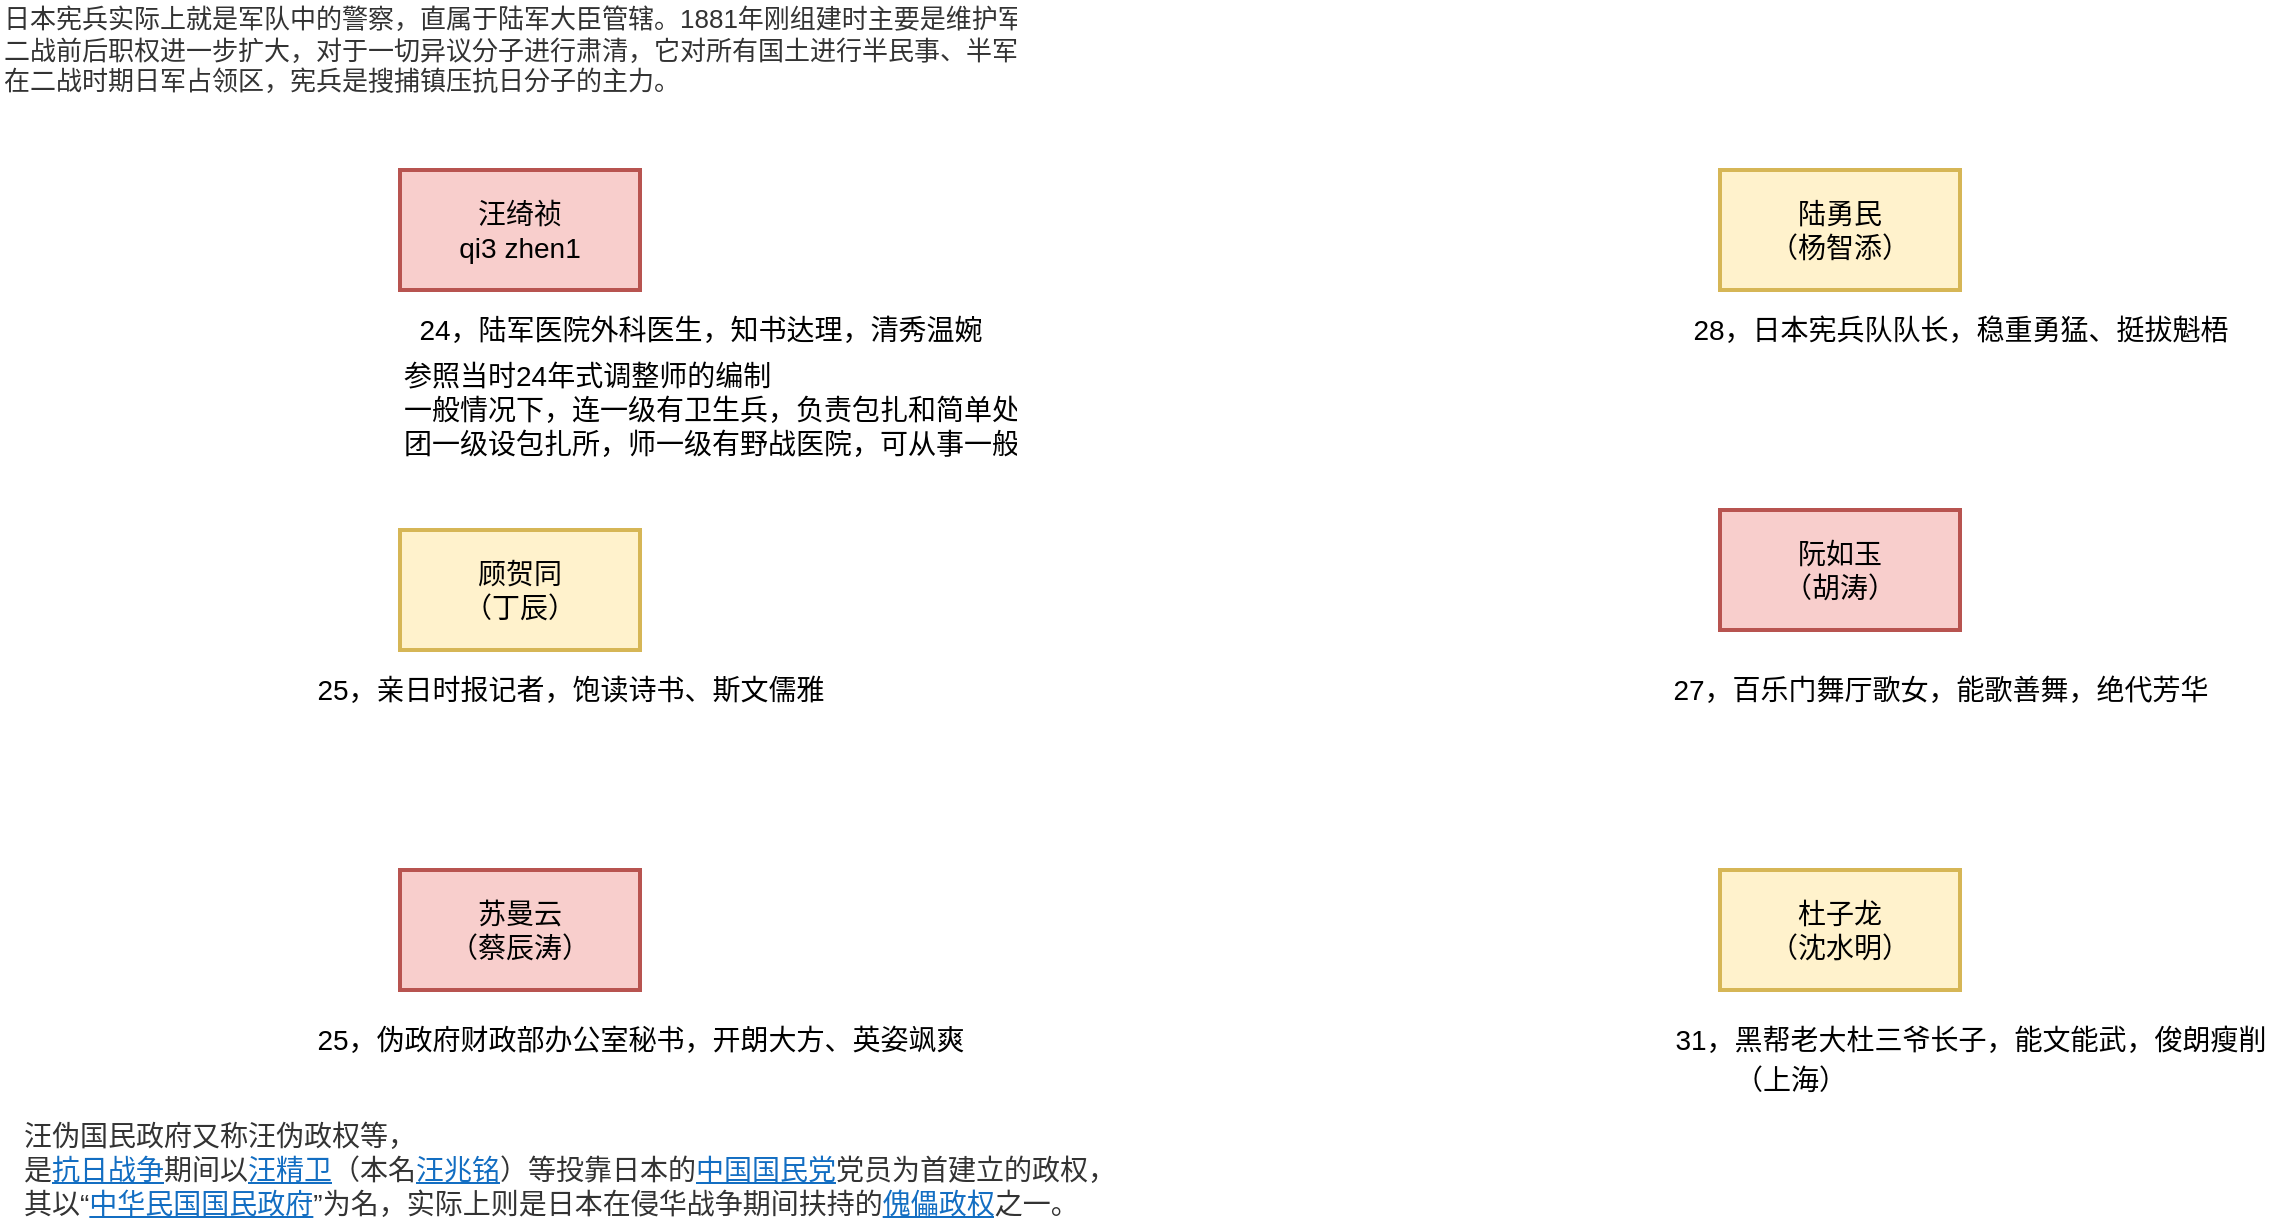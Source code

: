 <mxfile version="14.6.11" type="github">
  <diagram id="J1PslAN6FnOvginsfLQC" name="Page-1">
    <mxGraphModel dx="2249" dy="771" grid="1" gridSize="10" guides="1" tooltips="1" connect="1" arrows="1" fold="1" page="1" pageScale="1" pageWidth="827" pageHeight="1169" math="0" shadow="0">
      <root>
        <mxCell id="0" />
        <mxCell id="1" parent="0" />
        <mxCell id="yMSGGpOBPpIk3I2XdFV3-1" value="汪绮祯&lt;br style=&quot;font-size: 14px;&quot;&gt;qi3 zhen1" style="whiteSpace=wrap;html=1;fontSize=14;fillColor=#f8cecc;strokeColor=#b85450;strokeWidth=2;" vertex="1" parent="1">
          <mxGeometry x="-180" y="160" width="120" height="60" as="geometry" />
        </mxCell>
        <mxCell id="yMSGGpOBPpIk3I2XdFV3-2" value="顾贺同&lt;br&gt;（丁辰）" style="rounded=0;whiteSpace=wrap;html=1;fontSize=14;strokeWidth=2;fillColor=#fff2cc;strokeColor=#d6b656;" vertex="1" parent="1">
          <mxGeometry x="-180" y="340" width="120" height="60" as="geometry" />
        </mxCell>
        <mxCell id="yMSGGpOBPpIk3I2XdFV3-3" value="24，陆军医院外科医生，知书达理，清秀温婉" style="text;html=1;align=center;verticalAlign=middle;resizable=0;points=[];autosize=1;strokeColor=none;fontSize=14;" vertex="1" parent="1">
          <mxGeometry x="-180" y="230" width="300" height="20" as="geometry" />
        </mxCell>
        <mxCell id="yMSGGpOBPpIk3I2XdFV3-4" value="25，亲日时报记者，饱读诗书、斯文儒雅" style="text;html=1;align=center;verticalAlign=middle;resizable=0;points=[];autosize=1;strokeColor=none;fontSize=14;" vertex="1" parent="1">
          <mxGeometry x="-230" y="410" width="270" height="20" as="geometry" />
        </mxCell>
        <mxCell id="yMSGGpOBPpIk3I2XdFV3-5" value="苏曼云&lt;br&gt;（蔡辰涛）" style="rounded=0;whiteSpace=wrap;html=1;fontSize=14;strokeWidth=2;fillColor=#f8cecc;strokeColor=#b85450;" vertex="1" parent="1">
          <mxGeometry x="-180" y="510" width="120" height="60" as="geometry" />
        </mxCell>
        <mxCell id="yMSGGpOBPpIk3I2XdFV3-6" value="25，伪政府财政部办公室秘书，开朗大方、英姿飒爽" style="text;html=1;align=center;verticalAlign=middle;resizable=0;points=[];autosize=1;strokeColor=none;fontSize=14;" vertex="1" parent="1">
          <mxGeometry x="-230" y="585" width="340" height="20" as="geometry" />
        </mxCell>
        <mxCell id="yMSGGpOBPpIk3I2XdFV3-7" value="陆勇民&lt;br&gt;（杨智添）" style="rounded=0;whiteSpace=wrap;html=1;fontSize=14;strokeWidth=2;fillColor=#fff2cc;strokeColor=#d6b656;" vertex="1" parent="1">
          <mxGeometry x="480" y="160" width="120" height="60" as="geometry" />
        </mxCell>
        <mxCell id="yMSGGpOBPpIk3I2XdFV3-8" value="28，日本宪兵队队长，稳重勇猛、挺拔魁梧" style="text;html=1;align=center;verticalAlign=middle;resizable=0;points=[];autosize=1;strokeColor=none;fontSize=14;" vertex="1" parent="1">
          <mxGeometry x="460" y="230" width="280" height="20" as="geometry" />
        </mxCell>
        <mxCell id="yMSGGpOBPpIk3I2XdFV3-9" value="阮如玉&lt;br&gt;（胡涛）" style="rounded=0;whiteSpace=wrap;html=1;fontSize=14;strokeWidth=2;fillColor=#f8cecc;strokeColor=#b85450;" vertex="1" parent="1">
          <mxGeometry x="480" y="330" width="120" height="60" as="geometry" />
        </mxCell>
        <mxCell id="yMSGGpOBPpIk3I2XdFV3-11" value="&lt;span style=&quot;color: rgb(51, 51, 51); font-family: arial; font-size: 13px; background-color: rgb(255, 255, 255);&quot;&gt;日本宪兵实际上就是军队中的警察，直属于陆军大臣管辖。1881年刚组建时主要是维护军纪，&lt;br style=&quot;font-size: 13px;&quot;&gt;二战前后职权进一步扩大，对于一切异议分子进行肃清，它对所有国土进行半民事、半军事的监视。&lt;br style=&quot;font-size: 13px;&quot;&gt;在二战时期日军占领区，宪兵是搜捕镇压抗日分子的主力。&lt;/span&gt;" style="text;html=1;align=left;verticalAlign=middle;resizable=0;points=[];autosize=1;strokeColor=none;fontSize=13;" vertex="1" parent="1">
          <mxGeometry x="-380" y="75" width="590" height="50" as="geometry" />
        </mxCell>
        <mxCell id="yMSGGpOBPpIk3I2XdFV3-12" value="27，百乐门舞厅歌女，能歌善舞，绝代芳华" style="text;html=1;align=center;verticalAlign=middle;resizable=0;points=[];autosize=1;strokeColor=none;fontSize=14;" vertex="1" parent="1">
          <mxGeometry x="450" y="410" width="280" height="20" as="geometry" />
        </mxCell>
        <mxCell id="yMSGGpOBPpIk3I2XdFV3-15" value="&lt;div&gt;参照当时24年式调整师的编制&lt;/div&gt;&lt;div&gt;一般情况下，连一级有卫生兵，负责包扎和简单处理，会配几个民夫负责伤员后送&lt;/div&gt;&lt;div&gt;团一级设包扎所，师一级有野战医院，可从事一般手术&lt;/div&gt;" style="text;html=1;align=left;verticalAlign=middle;resizable=0;points=[];autosize=1;strokeColor=none;fontSize=14;" vertex="1" parent="1">
          <mxGeometry x="-180" y="250" width="520" height="60" as="geometry" />
        </mxCell>
        <mxCell id="yMSGGpOBPpIk3I2XdFV3-16" value="杜子龙&lt;br&gt;（沈水明）" style="rounded=0;whiteSpace=wrap;html=1;fontSize=14;strokeWidth=2;fillColor=#fff2cc;strokeColor=#d6b656;" vertex="1" parent="1">
          <mxGeometry x="480" y="510" width="120" height="60" as="geometry" />
        </mxCell>
        <mxCell id="yMSGGpOBPpIk3I2XdFV3-17" value="31，黑帮老大杜三爷长子，能文能武，俊朗瘦削" style="text;html=1;align=center;verticalAlign=middle;resizable=0;points=[];autosize=1;strokeColor=none;fontSize=14;" vertex="1" parent="1">
          <mxGeometry x="450" y="585" width="310" height="20" as="geometry" />
        </mxCell>
        <mxCell id="yMSGGpOBPpIk3I2XdFV3-18" value="（上海）" style="text;html=1;align=center;verticalAlign=middle;resizable=0;points=[];autosize=1;strokeColor=none;fontSize=14;" vertex="1" parent="1">
          <mxGeometry x="480" y="605" width="70" height="20" as="geometry" />
        </mxCell>
        <mxCell id="yMSGGpOBPpIk3I2XdFV3-19" value="&lt;span style=&quot;color: rgb(51 , 51 , 51) ; font-family: &amp;quot;arial&amp;quot; , , sans-serif ; text-indent: 28px ; background-color: rgb(255 , 255 , 255)&quot;&gt;汪伪国民政府又称汪伪政权等，&lt;br&gt;是&lt;/span&gt;&lt;a target=&quot;_blank&quot; href=&quot;https://baike.baidu.com/item/%E6%8A%97%E6%97%A5%E6%88%98%E4%BA%89/128498&quot; style=&quot;color: rgb(19 , 110 , 194) ; font-family: &amp;quot;arial&amp;quot; , , sans-serif ; text-indent: 28px ; background-color: rgb(255 , 255 , 255)&quot;&gt;抗日战争&lt;/a&gt;&lt;span style=&quot;color: rgb(51 , 51 , 51) ; font-family: &amp;quot;arial&amp;quot; , , sans-serif ; text-indent: 28px ; background-color: rgb(255 , 255 , 255)&quot;&gt;期间以&lt;/span&gt;&lt;a target=&quot;_blank&quot; href=&quot;https://baike.baidu.com/item/%E6%B1%AA%E7%B2%BE%E5%8D%AB/739510&quot; style=&quot;color: rgb(19 , 110 , 194) ; font-family: &amp;quot;arial&amp;quot; , , sans-serif ; text-indent: 28px ; background-color: rgb(255 , 255 , 255)&quot;&gt;汪精卫&lt;/a&gt;&lt;span style=&quot;color: rgb(51 , 51 , 51) ; font-family: &amp;quot;arial&amp;quot; , , sans-serif ; text-indent: 28px ; background-color: rgb(255 , 255 , 255)&quot;&gt;（本名&lt;/span&gt;&lt;a target=&quot;_blank&quot; href=&quot;https://baike.baidu.com/item/%E6%B1%AA%E5%85%86%E9%93%AD/424458&quot; style=&quot;color: rgb(19 , 110 , 194) ; font-family: &amp;quot;arial&amp;quot; , , sans-serif ; text-indent: 28px ; background-color: rgb(255 , 255 , 255)&quot;&gt;汪兆铭&lt;/a&gt;&lt;span style=&quot;color: rgb(51 , 51 , 51) ; font-family: &amp;quot;arial&amp;quot; , , sans-serif ; text-indent: 28px ; background-color: rgb(255 , 255 , 255)&quot;&gt;）等投靠日本的&lt;/span&gt;&lt;a target=&quot;_blank&quot; href=&quot;https://baike.baidu.com/item/%E4%B8%AD%E5%9B%BD%E5%9B%BD%E6%B0%91%E5%85%9A/127600&quot; style=&quot;color: rgb(19 , 110 , 194) ; font-family: &amp;quot;arial&amp;quot; , , sans-serif ; text-indent: 28px ; background-color: rgb(255 , 255 , 255)&quot;&gt;中国国民党&lt;/a&gt;&lt;span style=&quot;color: rgb(51 , 51 , 51) ; font-family: &amp;quot;arial&amp;quot; , , sans-serif ; text-indent: 28px ; background-color: rgb(255 , 255 , 255)&quot;&gt;党员为首建立的政权，&lt;br&gt;其以“&lt;/span&gt;&lt;a target=&quot;_blank&quot; href=&quot;https://baike.baidu.com/item/%E4%B8%AD%E5%8D%8E%E6%B0%91%E5%9B%BD%E5%9B%BD%E6%B0%91%E6%94%BF%E5%BA%9C/8947702&quot; style=&quot;color: rgb(19 , 110 , 194) ; font-family: &amp;quot;arial&amp;quot; , , sans-serif ; text-indent: 28px ; background-color: rgb(255 , 255 , 255)&quot;&gt;中华民国国民政府&lt;/a&gt;&lt;span style=&quot;color: rgb(51 , 51 , 51) ; font-family: &amp;quot;arial&amp;quot; , , sans-serif ; text-indent: 28px ; background-color: rgb(255 , 255 , 255)&quot;&gt;”为名，实际上则是日本在侵华战争期间扶持的&lt;/span&gt;&lt;a target=&quot;_blank&quot; href=&quot;https://baike.baidu.com/item/%E5%82%80%E5%84%A1%E6%94%BF%E6%9D%83/1777543&quot; style=&quot;color: rgb(19 , 110 , 194) ; font-family: &amp;quot;arial&amp;quot; , , sans-serif ; text-indent: 28px ; background-color: rgb(255 , 255 , 255)&quot;&gt;傀儡政权&lt;/a&gt;&lt;span style=&quot;color: rgb(51 , 51 , 51) ; font-family: &amp;quot;arial&amp;quot; , , sans-serif ; text-indent: 28px ; background-color: rgb(255 , 255 , 255)&quot;&gt;之一。&lt;/span&gt;" style="text;html=1;align=left;verticalAlign=middle;resizable=0;points=[];autosize=1;strokeColor=none;fontSize=14;" vertex="1" parent="1">
          <mxGeometry x="-370" y="630" width="560" height="60" as="geometry" />
        </mxCell>
      </root>
    </mxGraphModel>
  </diagram>
</mxfile>
